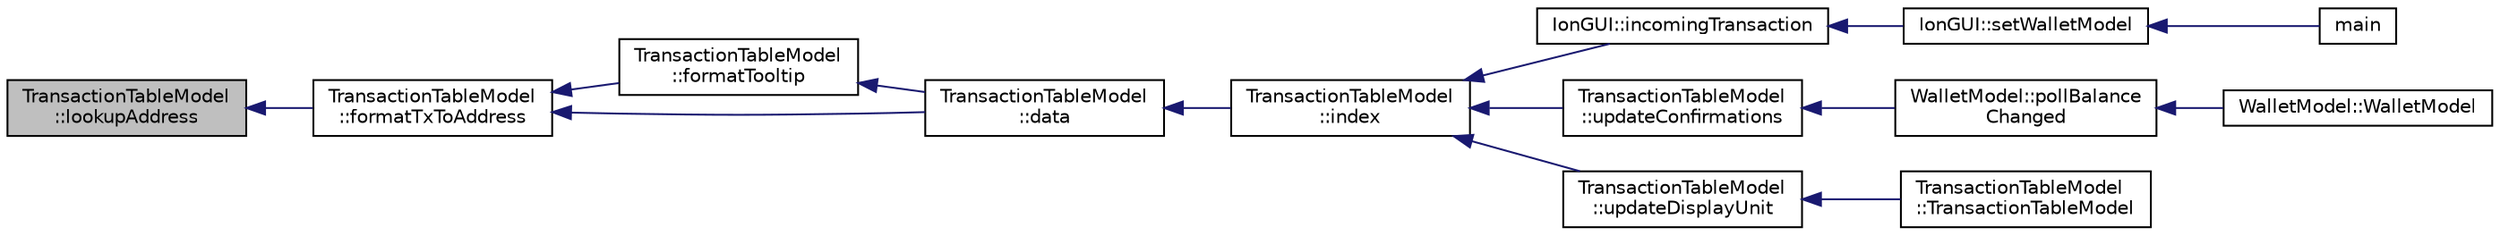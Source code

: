 digraph "TransactionTableModel::lookupAddress"
{
  edge [fontname="Helvetica",fontsize="10",labelfontname="Helvetica",labelfontsize="10"];
  node [fontname="Helvetica",fontsize="10",shape=record];
  rankdir="LR";
  Node940 [label="TransactionTableModel\l::lookupAddress",height=0.2,width=0.4,color="black", fillcolor="grey75", style="filled", fontcolor="black"];
  Node940 -> Node941 [dir="back",color="midnightblue",fontsize="10",style="solid",fontname="Helvetica"];
  Node941 [label="TransactionTableModel\l::formatTxToAddress",height=0.2,width=0.4,color="black", fillcolor="white", style="filled",URL="$d7/dfe/class_transaction_table_model.html#ada92bead83848f3ec231833e5964c27f"];
  Node941 -> Node942 [dir="back",color="midnightblue",fontsize="10",style="solid",fontname="Helvetica"];
  Node942 [label="TransactionTableModel\l::formatTooltip",height=0.2,width=0.4,color="black", fillcolor="white", style="filled",URL="$d7/dfe/class_transaction_table_model.html#a535a0f50a4404a73194e02c3c09e13c0"];
  Node942 -> Node943 [dir="back",color="midnightblue",fontsize="10",style="solid",fontname="Helvetica"];
  Node943 [label="TransactionTableModel\l::data",height=0.2,width=0.4,color="black", fillcolor="white", style="filled",URL="$d7/dfe/class_transaction_table_model.html#a02173c31b6014bff182e320217e30e10"];
  Node943 -> Node944 [dir="back",color="midnightblue",fontsize="10",style="solid",fontname="Helvetica"];
  Node944 [label="TransactionTableModel\l::index",height=0.2,width=0.4,color="black", fillcolor="white", style="filled",URL="$d7/dfe/class_transaction_table_model.html#af3a9a49314f80268a77a704f7f028905"];
  Node944 -> Node945 [dir="back",color="midnightblue",fontsize="10",style="solid",fontname="Helvetica"];
  Node945 [label="IonGUI::incomingTransaction",height=0.2,width=0.4,color="black", fillcolor="white", style="filled",URL="$dc/d0b/class_ion_g_u_i.html#acdb78c5d98fb4528bd0e9f5b9c5ad048",tooltip="Show incoming transaction notification for new transactions. "];
  Node945 -> Node946 [dir="back",color="midnightblue",fontsize="10",style="solid",fontname="Helvetica"];
  Node946 [label="IonGUI::setWalletModel",height=0.2,width=0.4,color="black", fillcolor="white", style="filled",URL="$dc/d0b/class_ion_g_u_i.html#a37f87db65498b036d387c705a749c45d",tooltip="Set the wallet model. "];
  Node946 -> Node947 [dir="back",color="midnightblue",fontsize="10",style="solid",fontname="Helvetica"];
  Node947 [label="main",height=0.2,width=0.4,color="black", fillcolor="white", style="filled",URL="$d5/d2d/ion_8cpp.html#a0ddf1224851353fc92bfbff6f499fa97"];
  Node944 -> Node948 [dir="back",color="midnightblue",fontsize="10",style="solid",fontname="Helvetica"];
  Node948 [label="TransactionTableModel\l::updateConfirmations",height=0.2,width=0.4,color="black", fillcolor="white", style="filled",URL="$d7/dfe/class_transaction_table_model.html#a5899d9eda6465bfb16d2846b6459567e"];
  Node948 -> Node949 [dir="back",color="midnightblue",fontsize="10",style="solid",fontname="Helvetica"];
  Node949 [label="WalletModel::pollBalance\lChanged",height=0.2,width=0.4,color="black", fillcolor="white", style="filled",URL="$d4/d27/class_wallet_model.html#a51469b2d95cfd4bc0a14ee456fca7b95"];
  Node949 -> Node950 [dir="back",color="midnightblue",fontsize="10",style="solid",fontname="Helvetica"];
  Node950 [label="WalletModel::WalletModel",height=0.2,width=0.4,color="black", fillcolor="white", style="filled",URL="$d4/d27/class_wallet_model.html#af50d9654d2f20e4e4f0789dcb64ad6b1"];
  Node944 -> Node951 [dir="back",color="midnightblue",fontsize="10",style="solid",fontname="Helvetica"];
  Node951 [label="TransactionTableModel\l::updateDisplayUnit",height=0.2,width=0.4,color="black", fillcolor="white", style="filled",URL="$d7/dfe/class_transaction_table_model.html#a8b73ff7d72ec2dd69790bc61bbe8575e"];
  Node951 -> Node952 [dir="back",color="midnightblue",fontsize="10",style="solid",fontname="Helvetica"];
  Node952 [label="TransactionTableModel\l::TransactionTableModel",height=0.2,width=0.4,color="black", fillcolor="white", style="filled",URL="$d7/dfe/class_transaction_table_model.html#a6c10b7cab9804eee6df9e049a978dc62"];
  Node941 -> Node943 [dir="back",color="midnightblue",fontsize="10",style="solid",fontname="Helvetica"];
}
